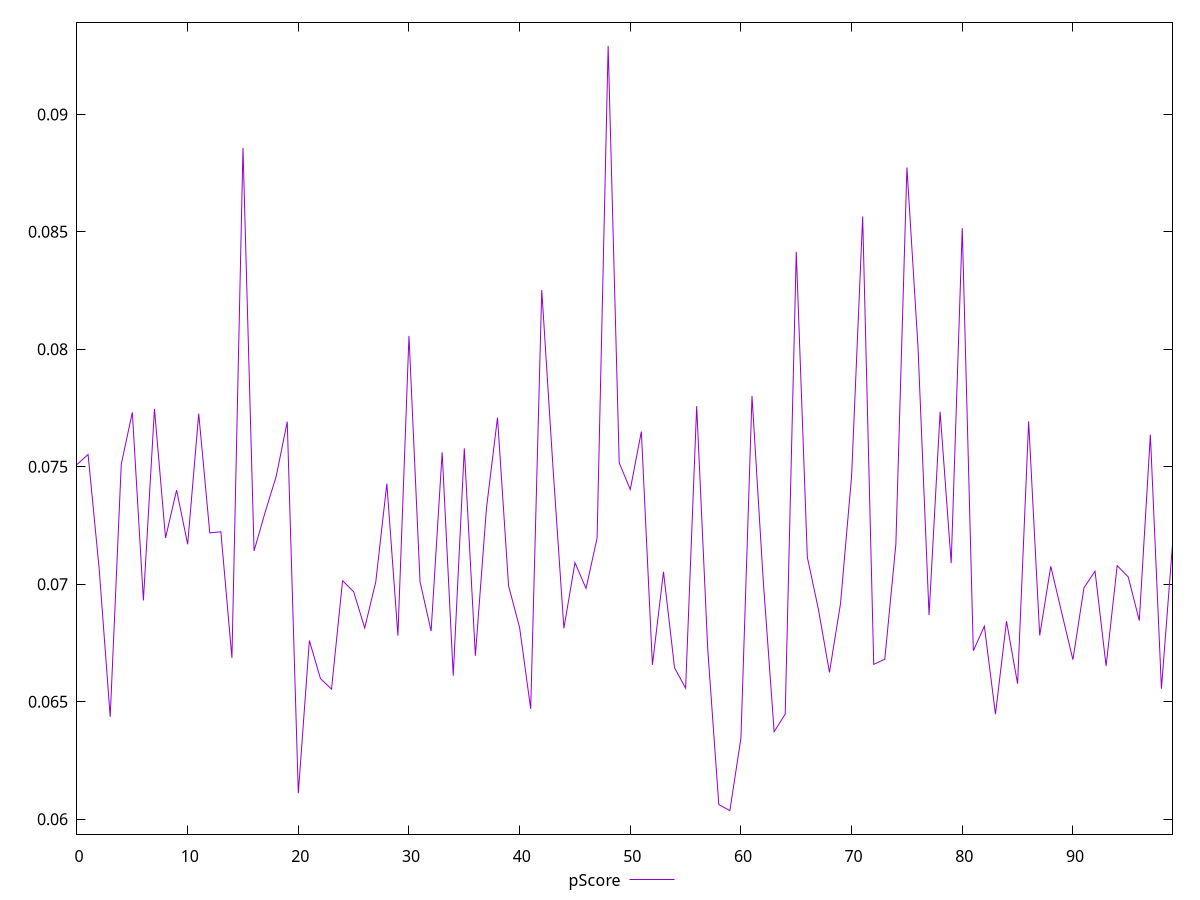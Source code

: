 reset

$pScore <<EOF
0 0.07510053574261821
1 0.07552690790145522
2 0.07067805073343275
3 0.06435977757343708
4 0.07510805438140261
5 0.07731972328512582
6 0.06931265831541333
7 0.07746519093959303
8 0.07197359496292688
9 0.07400745874883857
10 0.07170314937989414
11 0.07726116008104034
12 0.07218655753743969
13 0.07223484697318094
14 0.06686601700793537
15 0.08857257062803903
16 0.07142107989903734
17 0.0730617057605441
18 0.07459159388361525
19 0.07692105714544839
20 0.0611041913595079
21 0.06760507324723802
22 0.06598832959895051
23 0.06553631622129058
24 0.07015332297971771
25 0.06968137366367194
26 0.06814268477070973
27 0.0701006965692959
28 0.0742838081842373
29 0.06781451052888482
30 0.080571898158662
31 0.07010835552437061
32 0.06800924463255476
33 0.07561637199900612
34 0.06611246503228929
35 0.07578592702706133
36 0.06695885948038865
37 0.07322497616028761
38 0.07709364630072851
39 0.06993746709721554
40 0.06815214526742741
41 0.06469635233684362
42 0.08252269437682347
43 0.07507970502726441
44 0.06812524171330947
45 0.0709201320581368
46 0.06982227503523109
47 0.07196641815443716
48 0.09292031671556544
49 0.07516882991977264
50 0.07403546971101799
51 0.07650063491686476
52 0.06656933364811934
53 0.07052841561343848
54 0.0664464377199448
55 0.06557852011769894
56 0.07758271100844277
57 0.06723155119094981
58 0.06062421098163162
59 0.06036561245304334
60 0.06345641802222252
61 0.07801474367799532
62 0.07026331483954523
63 0.06372559737272793
64 0.06447501690665774
65 0.08415193047553382
66 0.07115251034039699
67 0.06893507282806871
68 0.06625072988017222
69 0.06918119225865266
70 0.07460326988115118
71 0.08565612894600289
72 0.0665913612913317
73 0.066810553813764
74 0.07169940216987808
75 0.08774060584041743
76 0.08011090794720288
77 0.06869283449643498
78 0.07734210249939333
79 0.07089918621342062
80 0.085159834709925
81 0.06716901115378882
82 0.06821616841345784
83 0.06447300634079156
84 0.06842685467704712
85 0.06576768996634241
86 0.07693456836605073
87 0.0678200849527324
88 0.07076599656763916
89 0.06876664426846246
90 0.06678867549576872
91 0.06985165544205779
92 0.0705581040623664
93 0.0665248616788785
94 0.07079378621096344
95 0.07031133806153389
96 0.06845715707923877
97 0.07637111094554772
98 0.06555604562664125
99 0.07169060479426109
EOF

set key outside below
set xrange [0:99]
set yrange [0.05936561245304334:0.09392031671556544]
set trange [0.05936561245304334:0.09392031671556544]
set terminal svg size 640, 500 enhanced background rgb 'white'
set output "report/report_00029_2021-02-24T13-36-40.390Z/interactive/samples/astro/pScore/values.svg"

plot $pScore title "pScore" with line

reset
